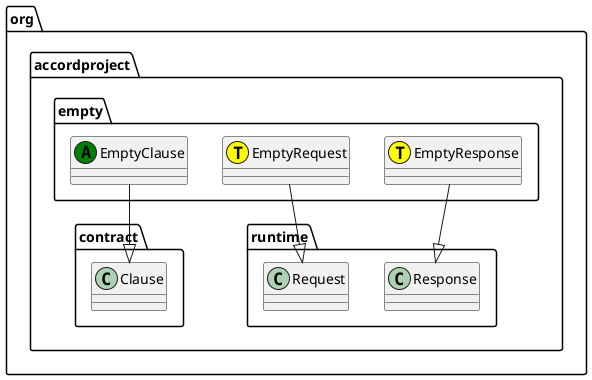 @startuml
class org.accordproject.empty.EmptyClause << (A,green) >> {
}
org.accordproject.empty.EmptyClause --|> org.accordproject.contract.Clause
class org.accordproject.empty.EmptyRequest << (T,yellow) >> {
}
org.accordproject.empty.EmptyRequest --|> org.accordproject.runtime.Request
class org.accordproject.empty.EmptyResponse << (T,yellow) >> {
}
org.accordproject.empty.EmptyResponse --|> org.accordproject.runtime.Response
@enduml
